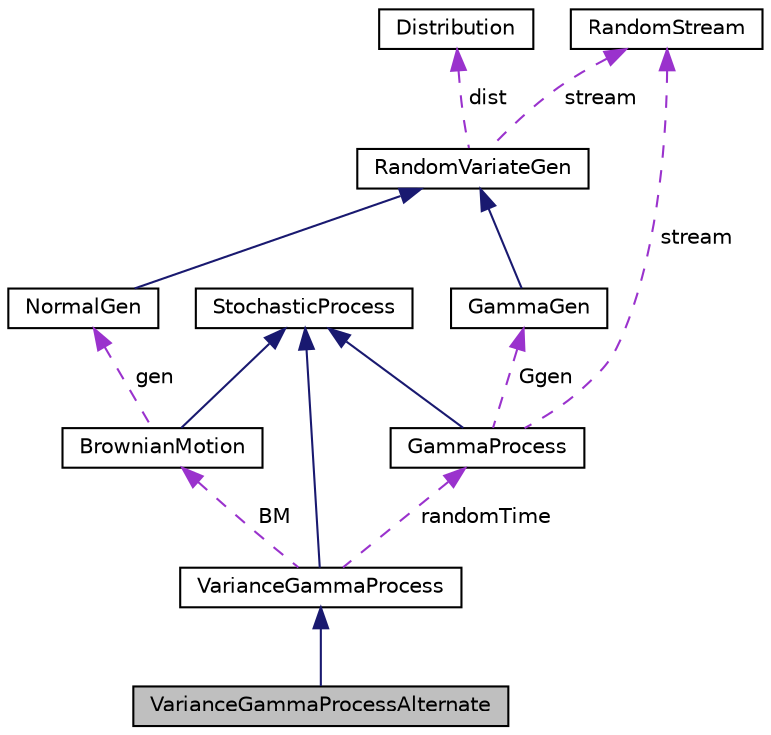 digraph "VarianceGammaProcessAlternate"
{
 // INTERACTIVE_SVG=YES
  bgcolor="transparent";
  edge [fontname="Helvetica",fontsize="10",labelfontname="Helvetica",labelfontsize="10"];
  node [fontname="Helvetica",fontsize="10",shape=record];
  Node3 [label="VarianceGammaProcessAlternate",height=0.2,width=0.4,color="black", fillcolor="grey75", style="filled", fontcolor="black"];
  Node4 -> Node3 [dir="back",color="midnightblue",fontsize="10",style="solid",fontname="Helvetica"];
  Node4 [label="VarianceGammaProcess",height=0.2,width=0.4,color="black",URL="$db/d34/classumontreal_1_1ssj_1_1stochprocess_1_1VarianceGammaProcess.html",tooltip="This class represents a variance gamma (VG) process . "];
  Node5 -> Node4 [dir="back",color="midnightblue",fontsize="10",style="solid",fontname="Helvetica"];
  Node5 [label="StochasticProcess",height=0.2,width=0.4,color="black",URL="$d9/d28/classumontreal_1_1ssj_1_1stochprocess_1_1StochasticProcess.html",tooltip="Abstract base class for a stochastic process  sampled (or observed) at a finite number of time points..."];
  Node6 -> Node4 [dir="back",color="darkorchid3",fontsize="10",style="dashed",label=" BM" ,fontname="Helvetica"];
  Node6 [label="BrownianMotion",height=0.2,width=0.4,color="black",URL="$d8/ddb/classumontreal_1_1ssj_1_1stochprocess_1_1BrownianMotion.html",tooltip="This class represents a Brownian motion process , sampled at times . "];
  Node5 -> Node6 [dir="back",color="midnightblue",fontsize="10",style="solid",fontname="Helvetica"];
  Node7 -> Node6 [dir="back",color="darkorchid3",fontsize="10",style="dashed",label=" gen" ,fontname="Helvetica"];
  Node7 [label="NormalGen",height=0.2,width=0.4,color="black",URL="$dd/d08/classumontreal_1_1ssj_1_1randvar_1_1NormalGen.html",tooltip="This class implements methods for generating random variates from the normal distribution ..."];
  Node8 -> Node7 [dir="back",color="midnightblue",fontsize="10",style="solid",fontname="Helvetica"];
  Node8 [label="RandomVariateGen",height=0.2,width=0.4,color="black",URL="$de/de0/classumontreal_1_1ssj_1_1randvar_1_1RandomVariateGen.html",tooltip="This is the base class for all random variate generators over the real line. "];
  Node9 -> Node8 [dir="back",color="darkorchid3",fontsize="10",style="dashed",label=" dist" ,fontname="Helvetica"];
  Node9 [label="Distribution",height=0.2,width=0.4,color="black",URL="$d6/dd2/interfaceumontreal_1_1ssj_1_1probdist_1_1Distribution.html",tooltip="This interface should be implemented by all classes supporting discrete and continuous distributions..."];
  Node10 -> Node8 [dir="back",color="darkorchid3",fontsize="10",style="dashed",label=" stream" ,fontname="Helvetica"];
  Node10 [label="RandomStream",height=0.2,width=0.4,color="black",URL="$d1/d7c/interfaceumontreal_1_1ssj_1_1rng_1_1RandomStream.html",tooltip="This interface defines the basic structures to handle multiple streams of uniform (pseudo)random numb..."];
  Node11 -> Node4 [dir="back",color="darkorchid3",fontsize="10",style="dashed",label=" randomTime" ,fontname="Helvetica"];
  Node11 [label="GammaProcess",height=0.2,width=0.4,color="black",URL="$df/dbc/classumontreal_1_1ssj_1_1stochprocess_1_1GammaProcess.html",tooltip="This class represents a gamma process   (page 82)  with mean parameter  and variance parameter ..."];
  Node5 -> Node11 [dir="back",color="midnightblue",fontsize="10",style="solid",fontname="Helvetica"];
  Node12 -> Node11 [dir="back",color="darkorchid3",fontsize="10",style="dashed",label=" Ggen" ,fontname="Helvetica"];
  Node12 [label="GammaGen",height=0.2,width=0.4,color="black",URL="$dd/d7c/classumontreal_1_1ssj_1_1randvar_1_1GammaGen.html",tooltip="This class implements random variate generators for the gamma distribution. "];
  Node8 -> Node12 [dir="back",color="midnightblue",fontsize="10",style="solid",fontname="Helvetica"];
  Node10 -> Node11 [dir="back",color="darkorchid3",fontsize="10",style="dashed",label=" stream" ,fontname="Helvetica"];
}
